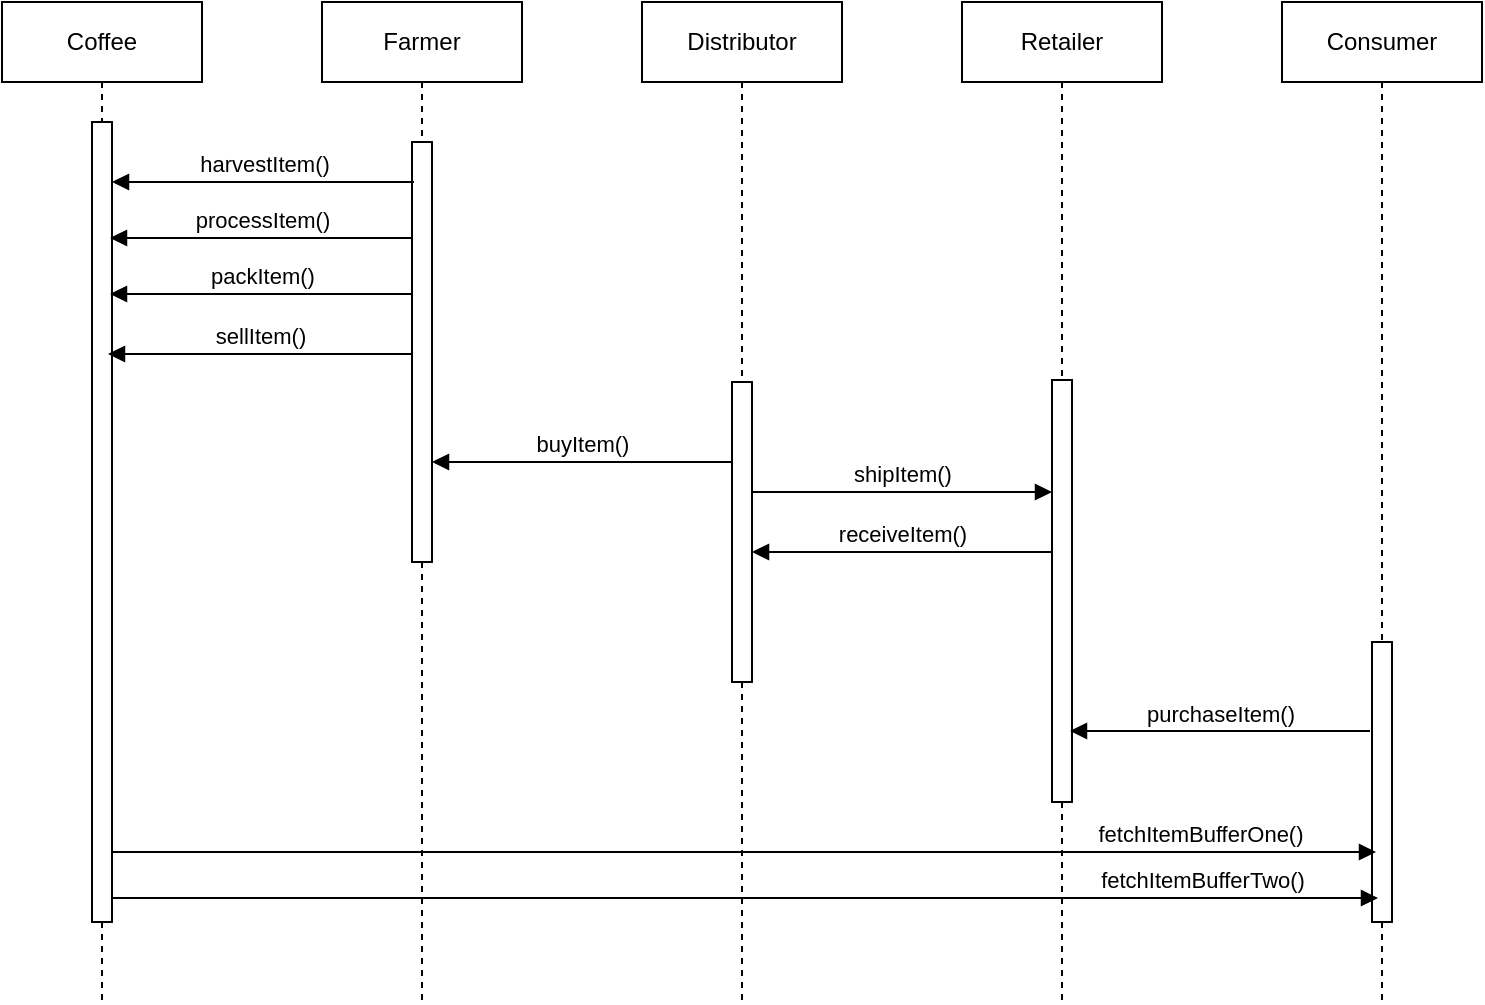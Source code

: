 <mxfile version="13.10.0" type="embed">
    <diagram id="Y6TzBL9Qwo8-1orCMSIn" name="Page-1">
        <mxGraphModel dx="878" dy="547" grid="1" gridSize="10" guides="1" tooltips="1" connect="1" arrows="1" fold="1" page="1" pageScale="1" pageWidth="850" pageHeight="1100" math="0" shadow="0">
            <root>
                <mxCell id="0"/>
                <mxCell id="1" parent="0"/>
                <mxCell id="7" value="Coffee" style="shape=umlLifeline;perimeter=lifelinePerimeter;whiteSpace=wrap;html=1;container=1;collapsible=0;recursiveResize=0;outlineConnect=0;" vertex="1" parent="1">
                    <mxGeometry x="40" y="20" width="100" height="500" as="geometry"/>
                </mxCell>
                <mxCell id="15" value="" style="html=1;points=[];perimeter=orthogonalPerimeter;" vertex="1" parent="7">
                    <mxGeometry x="45" y="60" width="10" height="400" as="geometry"/>
                </mxCell>
                <mxCell id="8" value="Farmer" style="shape=umlLifeline;perimeter=lifelinePerimeter;whiteSpace=wrap;html=1;container=1;collapsible=0;recursiveResize=0;outlineConnect=0;" vertex="1" parent="1">
                    <mxGeometry x="200" y="20" width="100" height="500" as="geometry"/>
                </mxCell>
                <mxCell id="20" value="" style="html=1;points=[];perimeter=orthogonalPerimeter;" vertex="1" parent="8">
                    <mxGeometry x="45" y="70" width="10" height="210" as="geometry"/>
                </mxCell>
                <mxCell id="9" value="Distributor" style="shape=umlLifeline;perimeter=lifelinePerimeter;whiteSpace=wrap;html=1;container=1;collapsible=0;recursiveResize=0;outlineConnect=0;" vertex="1" parent="1">
                    <mxGeometry x="360" y="20" width="100" height="500" as="geometry"/>
                </mxCell>
                <mxCell id="24" value="" style="html=1;points=[];perimeter=orthogonalPerimeter;" vertex="1" parent="9">
                    <mxGeometry x="45" y="190" width="10" height="150" as="geometry"/>
                </mxCell>
                <mxCell id="10" value="Retailer" style="shape=umlLifeline;perimeter=lifelinePerimeter;whiteSpace=wrap;html=1;container=1;collapsible=0;recursiveResize=0;outlineConnect=0;" vertex="1" parent="1">
                    <mxGeometry x="520" y="20" width="100" height="500" as="geometry"/>
                </mxCell>
                <mxCell id="26" value="" style="html=1;points=[];perimeter=orthogonalPerimeter;" vertex="1" parent="10">
                    <mxGeometry x="45" y="189" width="10" height="211" as="geometry"/>
                </mxCell>
                <mxCell id="11" value="Consumer" style="shape=umlLifeline;perimeter=lifelinePerimeter;whiteSpace=wrap;html=1;container=1;collapsible=0;recursiveResize=0;outlineConnect=0;" vertex="1" parent="1">
                    <mxGeometry x="680" y="20" width="100" height="500" as="geometry"/>
                </mxCell>
                <mxCell id="16" value="harvestItem()" style="html=1;verticalAlign=bottom;startArrow=none;endArrow=block;startSize=8;startFill=0;" edge="1" parent="1">
                    <mxGeometry relative="1" as="geometry">
                        <mxPoint x="246" y="110" as="sourcePoint"/>
                        <mxPoint x="95" y="110" as="targetPoint"/>
                    </mxGeometry>
                </mxCell>
                <mxCell id="17" value="processItem()" style="html=1;verticalAlign=bottom;startArrow=none;endArrow=block;startSize=8;startFill=0;" edge="1" parent="1" source="20">
                    <mxGeometry relative="1" as="geometry">
                        <mxPoint x="249" y="138" as="sourcePoint"/>
                        <mxPoint x="94" y="138" as="targetPoint"/>
                    </mxGeometry>
                </mxCell>
                <mxCell id="18" value="packItem()" style="html=1;verticalAlign=bottom;startArrow=none;endArrow=block;startSize=8;startFill=0;" edge="1" parent="1" source="20">
                    <mxGeometry relative="1" as="geometry">
                        <mxPoint x="240" y="166" as="sourcePoint"/>
                        <mxPoint x="94" y="166" as="targetPoint"/>
                    </mxGeometry>
                </mxCell>
                <mxCell id="19" value="sellItem()" style="html=1;verticalAlign=bottom;startArrow=none;endArrow=block;startSize=8;startFill=0;" edge="1" parent="1" source="20">
                    <mxGeometry relative="1" as="geometry">
                        <mxPoint x="241" y="196" as="sourcePoint"/>
                        <mxPoint x="93" y="196" as="targetPoint"/>
                    </mxGeometry>
                </mxCell>
                <mxCell id="21" value="buyItem()" style="html=1;verticalAlign=bottom;startArrow=none;endArrow=block;startSize=8;startFill=0;" edge="1" target="20" parent="1" source="24">
                    <mxGeometry relative="1" as="geometry">
                        <mxPoint x="190" y="220" as="sourcePoint"/>
                        <Array as="points">
                            <mxPoint x="350" y="250"/>
                        </Array>
                    </mxGeometry>
                </mxCell>
                <mxCell id="27" value="shipItem()" style="html=1;verticalAlign=bottom;startArrow=none;startFill=0;endArrow=block;startSize=8;" edge="1" parent="1">
                    <mxGeometry width="60" relative="1" as="geometry">
                        <mxPoint x="415" y="265" as="sourcePoint"/>
                        <mxPoint x="565" y="265" as="targetPoint"/>
                    </mxGeometry>
                </mxCell>
                <mxCell id="28" value="receiveItem()" style="html=1;verticalAlign=bottom;startArrow=none;startFill=0;endArrow=block;startSize=8;" edge="1" parent="1">
                    <mxGeometry width="60" relative="1" as="geometry">
                        <mxPoint x="565" y="295" as="sourcePoint"/>
                        <mxPoint x="415" y="295" as="targetPoint"/>
                    </mxGeometry>
                </mxCell>
                <mxCell id="29" value="" style="html=1;points=[];perimeter=orthogonalPerimeter;" vertex="1" parent="1">
                    <mxGeometry x="725" y="340" width="10" height="140" as="geometry"/>
                </mxCell>
                <mxCell id="30" value="purchaseItem()" style="html=1;verticalAlign=bottom;startArrow=none;startFill=0;endArrow=block;startSize=8;" edge="1" parent="1">
                    <mxGeometry width="60" relative="1" as="geometry">
                        <mxPoint x="724" y="384.5" as="sourcePoint"/>
                        <mxPoint x="574" y="384.5" as="targetPoint"/>
                    </mxGeometry>
                </mxCell>
                <mxCell id="31" value="fetchItemBufferOne()" style="html=1;verticalAlign=bottom;startArrow=none;startFill=0;endArrow=block;startSize=8;" edge="1" parent="1" source="15">
                    <mxGeometry x="0.72" width="60" relative="1" as="geometry">
                        <mxPoint x="100" y="445" as="sourcePoint"/>
                        <mxPoint x="727" y="445" as="targetPoint"/>
                        <mxPoint as="offset"/>
                    </mxGeometry>
                </mxCell>
                <mxCell id="32" value="fetchItemBufferTwo()" style="html=1;verticalAlign=bottom;startArrow=none;startFill=0;endArrow=block;startSize=8;" edge="1" parent="1" source="15">
                    <mxGeometry x="0.72" width="60" relative="1" as="geometry">
                        <mxPoint x="100" y="468" as="sourcePoint"/>
                        <mxPoint x="728" y="468" as="targetPoint"/>
                        <mxPoint as="offset"/>
                    </mxGeometry>
                </mxCell>
            </root>
        </mxGraphModel>
    </diagram>
</mxfile>